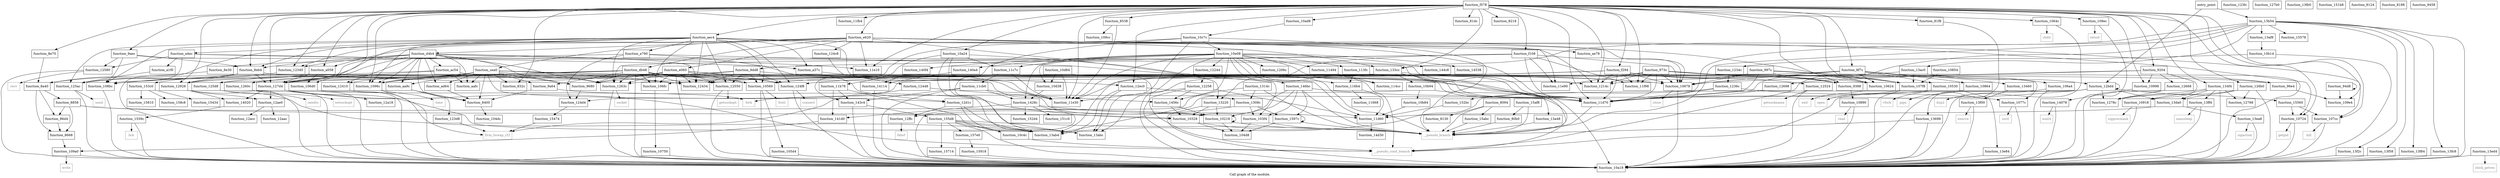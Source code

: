 digraph "Call graph of the module." {
  label="Call graph of the module.";
  node [shape=record];

  Node_function_a058 [label="{function_a058}"];
  Node_function_a1f0 [label="{function_a1f0}"];
  Node_function_a37c [label="{function_a37c}"];
  Node_function_a4ec [label="{function_a4ec}"];
  Node_function_106a4 [label="{function_106a4}"];
  Node_function_a790 [label="{function_a790}"];
  Node_function_aa9c [label="{function_aa9c}"];
  Node_function_aafc [label="{function_aafc}"];
  Node_function_ac54 [label="{function_ac54}"];
  Node_function_ad64 [label="{function_ad64}"];
  Node_function_ae78 [label="{function_ae78}"];
  Node_function_10b84 [label="{function_10b84}"];
  Node_function_aec4 [label="{function_aec4}"];
  Node_function_106d0 [label="{function_106d0}"];
  Node_function_10c7c [label="{function_10c7c}"];
  Node_function_10d38 [label="{function_10d38}"];
  Node_function_106fc [label="{function_106fc}"];
  Node_function_10b94 [label="{function_10b94}"];
  Node_function_10724 [label="{function_10724}"];
  Node_function_10c4c [label="{function_10c4c}"];
  Node_function_10750 [label="{function_10750}"];
  Node_function_10998 [label="{function_10998}"];
  Node_function_10560 [label="{function_10560}"];
  Node_function_1263c [label="{function_1263c}"];
  Node_function_10b14 [label="{function_10b14}"];
  Node_function_1077c [label="{function_1077c}"];
  Node_function_e620 [label="{function_e620}"];
  Node_function_107cc [label="{function_107cc}"];
  Node_function_cea0 [label="{function_cea0}"];
  Node_function_d4b4 [label="{function_d4b4}"];
  Node_function_105d4 [label="{function_105d4}"];
  Node_function_e060 [label="{function_e060}"];
  Node_function_107f8 [label="{function_107f8}"];
  Node_function_f108 [label="{function_f108}"];
  Node_function_10854 [label="{function_10854}"];
  Node_function_f294 [label="{function_f294}"];
  Node_function_10864 [label="{function_10864}"];
  Node_function_109a0 [label="{function_109a0}"];
  Node_function_10624 [label="{function_10624}"];
  Node_function_109cc [label="{function_109cc}"];
  Node_function_db48 [label="{function_db48}"];
  Node_function_f578 [label="{function_f578}"];
  Node_function_10218 [label="{function_10218}"];
  Node_function_10328 [label="{function_10328}"];
  Node_function_1064c [label="{function_1064c}"];
  Node_function_10890 [label="{function_10890}"];
  Node_function_108bc [label="{function_108bc}"];
  Node_function_10530 [label="{function_10530}"];
  Node_function_108ec [label="{function_108ec}"];
  Node_function_103f4 [label="{function_103f4}"];
  Node_function_109e4 [label="{function_109e4}"];
  Node_function_10678 [label="{function_10678}"];
  Node_function_10a18 [label="{function_10a18}"];
  Node_function_10ad8 [label="{function_10ad8}"];
  Node_function_10918 [label="{function_10918}"];
  Node_function_104d8 [label="{function_104d8}"];
  Node_function_1096c [label="{function_1096c}"];
  Node_function_10d84 [label="{function_10d84}"];
  Node_function_10e08 [label="{function_10e08}"];
  Node_function_113fc [label="{function_113fc}"];
  Node_function_11494 [label="{function_11494}"];
  Node_function_114cc [label="{function_114cc}"];
  Node_function_11668 [label="{function_11668}"];
  Node_function_116b4 [label="{function_116b4}"];
  Node_function_11b78 [label="{function_11b78}"];
  Node_function_11c7c [label="{function_11c7c}"];
  Node_function_11cb0 [label="{function_11cb0}"];
  Node_function_11d60 [label="{function_11d60}"];
  Node_function_11d70 [label="{function_11d70}"];
  Node_function_11e10 [label="{function_11e10}"];
  Node_function_11e30 [label="{function_11e30}"];
  Node_function_11e90 [label="{function_11e90}"];
  Node_function_11f98 [label="{function_11f98}"];
  Node_function_11fb4 [label="{function_11fb4}"];
  Node_function_1206c [label="{function_1206c}"];
  Node_function_1214c [label="{function_1214c}"];
  Node_function_12244 [label="{function_12244}"];
  Node_function_12258 [label="{function_12258}"];
  Node_function_12340 [label="{function_12340}"];
  Node_function_1234c [label="{function_1234c}"];
  Node_function_1236c [label="{function_1236c}"];
  Node_function_123d8 [label="{function_123d8}"];
  Node_function_123fc [label="{function_123fc}"];
  Node_function_12410 [label="{function_12410}"];
  Node_function_12434 [label="{function_12434}"];
  Node_function_12448 [label="{function_12448}"];
  Node_function_124c8 [label="{function_124c8}"];
  Node_function_124d4 [label="{function_124d4}"];
  Node_function_124f8 [label="{function_124f8}"];
  Node_function_12524 [label="{function_12524}"];
  Node_function_12550 [label="{function_12550}"];
  Node_function_12580 [label="{function_12580}"];
  Node_function_125ac [label="{function_125ac}"];
  Node_function_125d8 [label="{function_125d8}"];
  Node_function_1260c [label="{function_1260c}"];
  Node_function_12668 [label="{function_12668}"];
  Node_function_12698 [label="{function_12698}"];
  Node_function_126b0 [label="{function_126b0}"];
  Node_function_12768 [label="{function_12768}"];
  Node_function_1278c [label="{function_1278c}"];
  Node_function_127b0 [label="{function_127b0}"];
  Node_function_127d4 [label="{function_127d4}"];
  Node_function_12928 [label="{function_12928}"];
  Node_function_12a18 [label="{function_12a18}"];
  Node_function_12aac [label="{function_12aac}"];
  Node_function_12acc [label="{function_12acc}"];
  Node_function_12ae0 [label="{function_12ae0}"];
  Node_function_12bd4 [label="{function_12bd4}"];
  Node_function_12d1c [label="{function_12d1c}"];
  Node_function_12ec0 [label="{function_12ec0}"];
  Node_function_12ffc [label="{function_12ffc}"];
  Node_function_1308c [label="{function_1308c}"];
  Node_function_1314c [label="{function_1314c}"];
  Node_function_13220 [label="{function_13220}"];
  Node_function_133cc [label="{function_133cc}"];
  Node_function_13460 [label="{function_13460}"];
  Node_function_134f4 [label="{function_134f4}"];
  Node_function_13698 [label="{function_13698}"];
  Node_function_13a48 [label="{function_13a48}"];
  Node_function_13ab4 [label="{function_13ab4}"];
  Node_function_13abc [label="{function_13abc}"];
  Node_function_13ac0 [label="{function_13ac0}"];
  Node_function_13af8 [label="{function_13af8}"];
  Node_function_13b54 [label="{function_13b54}"];
  Node_function_13da0 [label="{function_13da0}"];
  Node_function_13e84 [label="{function_13e84}"];
  Node_function_13ea8 [label="{function_13ea8}"];
  Node_function_13ed4 [label="{function_13ed4}"];
  Node_function_13f00 [label="{function_13f00}"];
  Node_function_13f2c [label="{function_13f2c}"];
  Node_function_13f58 [label="{function_13f58}"];
  Node_function_13f84 [label="{function_13f84}"];
  Node_function_13fb0 [label="{function_13fb0}"];
  Node_function_13fc8 [label="{function_13fc8}"];
  Node_function_13ff4 [label="{function_13ff4}"];
  Node_function_14020 [label="{function_14020}"];
  Node_function_14078 [label="{function_14078}"];
  Node_function_140a4 [label="{function_140a4}"];
  Node_function_140f4 [label="{function_140f4}"];
  Node_function_14114 [label="{function_14114}"];
  Node_function_141d0 [label="{function_141d0}"];
  Node_function_1428c [label="{function_1428c}"];
  Node_function_143c4 [label="{function_143c4}"];
  Node_function_144c8 [label="{function_144c8}"];
  Node_function_14538 [label="{function_14538}"];
  Node_function_1456c [label="{function_1456c}"];
  Node_function_146bc [label="{function_146bc}"];
  Node_function_14d30 [label="{function_14d30}"];
  Node_function_151b8 [label="{function_151b8}"];
  Node_function_151c0 [label="{function_151c0}"];
  Node_function_152bc [label="{function_152bc}"];
  Node_function_152d4 [label="{function_152d4}"];
  Node_function_153c0 [label="{function_153c0}"];
  Node_function_15434 [label="{function_15434}"];
  Node_function_15474 [label="{function_15474}"];
  Node_function_15560 [label="{function_15560}"];
  Node_function_15578 [label="{function_15578}"];
  Node_function_1559c [label="{function_1559c}"];
  Node_function_155d8 [label="{function_155d8}"];
  Node_function_15714 [label="{function_15714}"];
  Node_function_157e0 [label="{function_157e0}"];
  Node_function_15810 [label="{function_15810}"];
  Node_function_158c8 [label="{function_158c8}"];
  Node_function_15918 [label="{function_15918}"];
  Node_function_1597c [label="{function_1597c}"];
  Node_function_15abc [label="{function_15abc}"];
  Node_function_15af8 [label="{function_15af8}"];
  Node_vfork [color="gray50", fontcolor="gray50", label="{vfork}"];
  Node_fork [color="gray50", fontcolor="gray50", label="{fork}"];
  Node_fcntl [color="gray50", fontcolor="gray50", label="{fcntl}"];
  Node_exit [color="gray50", fontcolor="gray50", label="{exit}"];
  Node_chdir [color="gray50", fontcolor="gray50", label="{chdir}"];
  Node_close [color="gray50", fontcolor="gray50", label="{close}"];
  Node_dup2 [color="gray50", fontcolor="gray50", label="{dup2}"];
  Node_getpid [color="gray50", fontcolor="gray50", label="{getpid}"];
  Node_ioctl [color="gray50", fontcolor="gray50", label="{ioctl}"];
  Node_kill [color="gray50", fontcolor="gray50", label="{kill}"];
  Node_open [color="gray50", fontcolor="gray50", label="{open}"];
  Node_pipe [color="gray50", fontcolor="gray50", label="{pipe}"];
  Node_read [color="gray50", fontcolor="gray50", label="{read}"];
  Node_setsid [color="gray50", fontcolor="gray50", label="{setsid}"];
  Node_sigprocmask [color="gray50", fontcolor="gray50", label="{sigprocmask}"];
  Node_time [color="gray50", fontcolor="gray50", label="{time}"];
  Node_write [color="gray50", fontcolor="gray50", label="{write}"];
  Node_connect [color="gray50", fontcolor="gray50", label="{connect}"];
  Node_getsockname [color="gray50", fontcolor="gray50", label="{getsockname}"];
  Node_getsockopt [color="gray50", fontcolor="gray50", label="{getsockopt}"];
  Node_recv [color="gray50", fontcolor="gray50", label="{recv}"];
  Node_send [color="gray50", fontcolor="gray50", label="{send}"];
  Node_sendto [color="gray50", fontcolor="gray50", label="{sendto}"];
  Node_setsockopt [color="gray50", fontcolor="gray50", label="{setsockopt}"];
  Node_socket [color="gray50", fontcolor="gray50", label="{socket}"];
  Node_sigaction [color="gray50", fontcolor="gray50", label="{sigaction}"];
  Node_clock_getres [color="gray50", fontcolor="gray50", label="{clock_getres}"];
  Node_execve [color="gray50", fontcolor="gray50", label="{execve}"];
  Node_nanosleep [color="gray50", fontcolor="gray50", label="{nanosleep}"];
  Node_wait4 [color="gray50", fontcolor="gray50", label="{wait4}"];
  Node_brk [color="gray50", fontcolor="gray50", label="{brk}"];
  Node_llvm_bswap_i32 [color="gray50", fontcolor="gray50", label="{llvm_bswap_i32}"];
  Node_fabsf [color="gray50", fontcolor="gray50", label="{fabsf}"];
  Node_function_104dc [label="{function_104dc}"];
  Node___pseudo_branch [color="gray50", fontcolor="gray50", label="{__pseudo_branch}"];
  Node___pseudo_cond_branch [color="gray50", fontcolor="gray50", label="{__pseudo_cond_branch}"];
  Node_function_8094 [label="{function_8094}"];
  Node_function_80b0 [label="{function_80b0}"];
  Node_function_8124 [label="{function_8124}"];
  Node_function_8130 [label="{function_8130}"];
  Node_function_8188 [label="{function_8188}"];
  Node_entry_point [label="{entry_point}"];
  Node_function_81dc [label="{function_81dc}"];
  Node_function_81f8 [label="{function_81f8}"];
  Node_function_8218 [label="{function_8218}"];
  Node_function_832c [label="{function_832c}"];
  Node_function_8400 [label="{function_8400}"];
  Node_function_8538 [label="{function_8538}"];
  Node_function_8668 [label="{function_8668}"];
  Node_function_86d4 [label="{function_86d4}"];
  Node_function_8858 [label="{function_8858}"];
  Node_function_10a24 [label="{function_10a24}"];
  Node_function_8a40 [label="{function_8a40}"];
  Node_function_8e30 [label="{function_8e30}"];
  Node_function_8e70 [label="{function_8e70}"];
  Node_function_8eb4 [label="{function_8eb4}"];
  Node_function_8f7c [label="{function_8f7c}"];
  Node_function_9204 [label="{function_9204}"];
  Node_function_9388 [label="{function_9388}"];
  Node_function_9458 [label="{function_9458}"];
  Node_function_94d8 [label="{function_94d8}"];
  Node_function_9680 [label="{function_9680}"];
  Node_function_96e4 [label="{function_96e4}"];
  Node_function_973c [label="{function_973c}"];
  Node_function_997c [label="{function_997c}"];
  Node_function_9a64 [label="{function_9a64}"];
  Node_function_9aec [label="{function_9aec}"];
  Node_function_9dd8 [label="{function_9dd8}"];
  Node_function_a058 -> Node_function_106d0;
  Node_function_a058 -> Node_function_127d4;
  Node_function_a058 -> Node_function_12928;
  Node_function_a1f0 -> Node_function_125ac;
  Node_function_a37c -> Node_function_11e30;
  Node_function_a4ec -> Node_function_a1f0;
  Node_function_a4ec -> Node_function_a37c;
  Node_function_a4ec -> Node_function_108bc;
  Node_function_a4ec -> Node_function_1214c;
  Node_function_a4ec -> Node_function_12580;
  Node_function_106a4 -> Node_function_10a18;
  Node_function_106a4 -> Node_dup2;
  Node_function_a790 -> Node_function_103f4;
  Node_function_a790 -> Node_function_124d4;
  Node_function_a790 -> Node_function_12d1c;
  Node_function_a790 -> Node_function_8e30;
  Node_function_aa9c -> Node_function_123d8;
  Node_function_aa9c -> Node_function_8400;
  Node_function_ac54 -> Node_function_aafc;
  Node_function_ac54 -> Node_function_11d60;
  Node_function_ac54 -> Node_function_12434;
  Node_function_ac54 -> Node_function_127d4;
  Node_function_ac54 -> Node_function_12928;
  Node_function_ad64 -> Node_function_8400;
  Node_function_ae78 -> Node_function_10678;
  Node_function_10b84 -> Node_function_11d60;
  Node_function_aec4 -> Node_function_a37c;
  Node_function_aec4 -> Node_function_a4ec;
  Node_function_aec4 -> Node_function_a790;
  Node_function_aec4 -> Node_function_ae78;
  Node_function_aec4 -> Node_function_106fc;
  Node_function_aec4 -> Node_function_10560;
  Node_function_aec4 -> Node_function_1263c;
  Node_function_aec4 -> Node_function_108bc;
  Node_function_aec4 -> Node_function_10a18;
  Node_function_aec4 -> Node_function_1096c;
  Node_function_aec4 -> Node_function_11d70;
  Node_function_aec4 -> Node_function_11e30;
  Node_function_aec4 -> Node_function_1214c;
  Node_function_aec4 -> Node_function_12434;
  Node_function_aec4 -> Node_function_124f8;
  Node_function_aec4 -> Node_function_12550;
  Node_function_aec4 -> Node_function_125ac;
  Node_function_aec4 -> Node_function_127d4;
  Node_function_106d0 -> Node_function_10a18;
  Node_function_106d0 -> Node_fork;
  Node_function_10c7c -> Node_function_10e08;
  Node_function_10c7c -> Node_function_13ab4;
  Node_function_10c7c -> Node_function_13abc;
  Node_function_10c7c -> Node_function_143c4;
  Node_function_10c7c -> Node___pseudo_branch;
  Node_function_10d38 -> Node_function_1428c;
  Node_function_106fc -> Node_function_10750;
  Node_function_10b94 -> Node_function_10b84;
  Node_function_10b94 -> Node_function_13ab4;
  Node_function_10b94 -> Node___pseudo_cond_branch;
  Node_function_10724 -> Node_function_10a18;
  Node_function_10724 -> Node_getpid;
  Node_function_10c4c -> Node___pseudo_cond_branch;
  Node_function_10750 -> Node_function_10a18;
  Node_function_10998 -> Node_function_14078;
  Node_function_10560 -> Node_function_105d4;
  Node_function_10560 -> Node_function_10a18;
  Node_function_10560 -> Node_fcntl;
  Node_function_1263c -> Node_function_10a18;
  Node_function_1263c -> Node_socket;
  Node_function_10b14 -> Node_function_10a18;
  Node_function_10b14 -> Node_function_1234c;
  Node_function_1077c -> Node_function_10a18;
  Node_function_1077c -> Node_ioctl;
  Node_function_e620 -> Node_function_a058;
  Node_function_e620 -> Node_function_10724;
  Node_function_e620 -> Node_function_107cc;
  Node_function_e620 -> Node_function_cea0;
  Node_function_e620 -> Node_function_d4b4;
  Node_function_e620 -> Node_function_e060;
  Node_function_e620 -> Node_function_10624;
  Node_function_e620 -> Node_function_db48;
  Node_function_e620 -> Node_function_10678;
  Node_function_e620 -> Node_function_11e10;
  Node_function_e620 -> Node_function_11e90;
  Node_function_e620 -> Node_function_12340;
  Node_function_e620 -> Node_function_124c8;
  Node_function_e620 -> Node_function_13220;
  Node_function_e620 -> Node_function_133cc;
  Node_function_e620 -> Node_function_8eb4;
  Node_function_107cc -> Node_function_10a18;
  Node_function_107cc -> Node_kill;
  Node_function_cea0 -> Node_function_aa9c;
  Node_function_cea0 -> Node_function_aafc;
  Node_function_cea0 -> Node_function_ad64;
  Node_function_cea0 -> Node_function_1263c;
  Node_function_cea0 -> Node_function_1096c;
  Node_function_cea0 -> Node_function_11d70;
  Node_function_cea0 -> Node_function_12410;
  Node_function_cea0 -> Node_function_12434;
  Node_function_cea0 -> Node_function_125d8;
  Node_function_cea0 -> Node_function_1260c;
  Node_function_cea0 -> Node_function_127d4;
  Node_function_cea0 -> Node_function_12d1c;
  Node_function_cea0 -> Node_function_12ec0;
  Node_function_cea0 -> Node_function_832c;
  Node_function_cea0 -> Node_function_8400;
  Node_function_cea0 -> Node_function_9680;
  Node_function_cea0 -> Node_function_9a64;
  Node_function_d4b4 -> Node_function_aa9c;
  Node_function_d4b4 -> Node_function_aafc;
  Node_function_d4b4 -> Node_function_ac54;
  Node_function_d4b4 -> Node_function_ad64;
  Node_function_d4b4 -> Node_function_1263c;
  Node_function_d4b4 -> Node_function_1096c;
  Node_function_d4b4 -> Node_function_11e10;
  Node_function_d4b4 -> Node_function_12340;
  Node_function_d4b4 -> Node_function_12410;
  Node_function_d4b4 -> Node_function_12434;
  Node_function_d4b4 -> Node_function_125d8;
  Node_function_d4b4 -> Node_function_1260c;
  Node_function_d4b4 -> Node_function_8400;
  Node_function_d4b4 -> Node_function_8eb4;
  Node_function_d4b4 -> Node_function_9680;
  Node_function_105d4 -> Node_function_10a18;
  Node_function_e060 -> Node_function_106fc;
  Node_function_e060 -> Node_function_10560;
  Node_function_e060 -> Node_function_1263c;
  Node_function_e060 -> Node_function_108bc;
  Node_function_e060 -> Node_function_10678;
  Node_function_e060 -> Node_function_10a18;
  Node_function_e060 -> Node_function_1096c;
  Node_function_e060 -> Node_function_11d70;
  Node_function_e060 -> Node_function_12434;
  Node_function_e060 -> Node_function_124f8;
  Node_function_e060 -> Node_function_12550;
  Node_function_e060 -> Node_function_127d4;
  Node_function_e060 -> Node_function_9680;
  Node_function_107f8 -> Node_function_10a18;
  Node_function_107f8 -> Node_open;
  Node_function_f108 -> Node_function_1263c;
  Node_function_f108 -> Node_function_10678;
  Node_function_f108 -> Node_function_11d70;
  Node_function_f108 -> Node_function_11e90;
  Node_function_f108 -> Node_function_11f98;
  Node_function_f108 -> Node_function_13220;
  Node_function_f108 -> Node_function_9dd8;
  Node_function_10854 -> Node_function_107f8;
  Node_function_f294 -> Node_function_1263c;
  Node_function_f294 -> Node_function_1077c;
  Node_function_f294 -> Node_function_107f8;
  Node_function_f294 -> Node_function_10678;
  Node_function_f294 -> Node_function_11d70;
  Node_function_f294 -> Node_function_11f98;
  Node_function_f294 -> Node_function_1214c;
  Node_function_f294 -> Node_function_12434;
  Node_function_f294 -> Node_function_124d4;
  Node_function_f294 -> Node_function_124f8;
  Node_function_f294 -> Node_function_12524;
  Node_function_f294 -> Node_function_9388;
  Node_function_10864 -> Node_function_10a18;
  Node_function_10864 -> Node_pipe;
  Node_function_109a0 -> Node_function_10a18;
  Node_function_109a0 -> Node_write;
  Node_function_10624 -> Node_exit;
  Node_function_db48 -> Node_function_106fc;
  Node_function_db48 -> Node_function_10560;
  Node_function_db48 -> Node_function_1263c;
  Node_function_db48 -> Node_function_108bc;
  Node_function_db48 -> Node_function_10678;
  Node_function_db48 -> Node_function_10a18;
  Node_function_db48 -> Node_function_1096c;
  Node_function_db48 -> Node_function_11d70;
  Node_function_db48 -> Node_function_12434;
  Node_function_db48 -> Node_function_124f8;
  Node_function_db48 -> Node_function_12550;
  Node_function_db48 -> Node_function_125ac;
  Node_function_db48 -> Node_function_127d4;
  Node_function_db48 -> Node_function_9680;
  Node_function_db48 -> Node_function_9a64;
  Node_function_f578 -> Node_function_a058;
  Node_function_f578 -> Node_function_aec4;
  Node_function_f578 -> Node_function_106d0;
  Node_function_f578 -> Node_function_10724;
  Node_function_f578 -> Node_function_10998;
  Node_function_f578 -> Node_function_e620;
  Node_function_f578 -> Node_function_107cc;
  Node_function_f578 -> Node_function_f108;
  Node_function_f578 -> Node_function_f294;
  Node_function_f578 -> Node_function_10624;
  Node_function_f578 -> Node_function_1064c;
  Node_function_f578 -> Node_function_108ec;
  Node_function_f578 -> Node_function_109e4;
  Node_function_f578 -> Node_function_10ad8;
  Node_function_f578 -> Node_function_1096c;
  Node_function_f578 -> Node_function_11d70;
  Node_function_f578 -> Node_function_11e10;
  Node_function_f578 -> Node_function_11e30;
  Node_function_f578 -> Node_function_11f98;
  Node_function_f578 -> Node_function_11fb4;
  Node_function_f578 -> Node_function_1214c;
  Node_function_f578 -> Node_function_12340;
  Node_function_f578 -> Node_function_126b0;
  Node_function_f578 -> Node_function_127d4;
  Node_function_f578 -> Node_function_12928;
  Node_function_f578 -> Node_function_12ec0;
  Node_function_f578 -> Node_function_133cc;
  Node_function_f578 -> Node_function_134f4;
  Node_function_f578 -> Node_function_81dc;
  Node_function_f578 -> Node_function_81f8;
  Node_function_f578 -> Node_function_8218;
  Node_function_f578 -> Node_function_832c;
  Node_function_f578 -> Node_function_8538;
  Node_function_f578 -> Node_function_10a24;
  Node_function_f578 -> Node_function_8e70;
  Node_function_f578 -> Node_function_8eb4;
  Node_function_f578 -> Node_function_8f7c;
  Node_function_f578 -> Node_function_9204;
  Node_function_f578 -> Node_function_9388;
  Node_function_f578 -> Node_function_9aec;
  Node_function_10218 -> Node_function_10218;
  Node_function_10218 -> Node_function_104d8;
  Node_function_10218 -> Node___pseudo_branch;
  Node_function_10328 -> Node_function_104d8;
  Node_function_10328 -> Node___pseudo_branch;
  Node_function_1064c -> Node_function_10a18;
  Node_function_1064c -> Node_chdir;
  Node_function_10890 -> Node_function_10a18;
  Node_function_10890 -> Node_read;
  Node_function_108bc -> Node_function_10a18;
  Node_function_10530 -> Node_function_13e84;
  Node_function_10530 -> Node_vfork;
  Node_function_10530 -> Node_fork;
  Node_function_108ec -> Node_function_10a18;
  Node_function_108ec -> Node_setsid;
  Node_function_103f4 -> Node_function_104d8;
  Node_function_103f4 -> Node___pseudo_branch;
  Node_function_10678 -> Node_function_10a18;
  Node_function_10678 -> Node_close;
  Node_function_10ad8 -> Node_function_10c7c;
  Node_function_10918 -> Node_function_10a18;
  Node_function_10918 -> Node_sigprocmask;
  Node_function_1096c -> Node_function_10a18;
  Node_function_1096c -> Node_time;
  Node_function_10d84 -> Node_function_10d38;
  Node_function_10d84 -> Node_function_11e30;
  Node_function_10d84 -> Node___pseudo_cond_branch;
  Node_function_10e08 -> Node_function_10d38;
  Node_function_10e08 -> Node_function_10a18;
  Node_function_10e08 -> Node_function_113fc;
  Node_function_10e08 -> Node_function_11494;
  Node_function_10e08 -> Node_function_114cc;
  Node_function_10e08 -> Node_function_116b4;
  Node_function_10e08 -> Node_function_11c7c;
  Node_function_10e08 -> Node_function_11e30;
  Node_function_10e08 -> Node_function_1206c;
  Node_function_10e08 -> Node_function_12244;
  Node_function_10e08 -> Node_function_140a4;
  Node_function_10e08 -> Node_function_140f4;
  Node_function_10e08 -> Node_function_1428c;
  Node_function_10e08 -> Node_function_144c8;
  Node_function_10e08 -> Node_function_14538;
  Node_function_10e08 -> Node_function_1456c;
  Node_function_10e08 -> Node_function_146bc;
  Node_function_10e08 -> Node___pseudo_cond_branch;
  Node_function_113fc -> Node_function_116b4;
  Node_function_113fc -> Node_function_11d70;
  Node_function_11494 -> Node_function_114cc;
  Node_function_116b4 -> Node_function_11668;
  Node_function_116b4 -> Node_function_11d60;
  Node_function_11b78 -> Node_function_10c4c;
  Node_function_11b78 -> Node_function_141d0;
  Node_function_11b78 -> Node_function_143c4;
  Node_function_11c7c -> Node_function_11cb0;
  Node_function_11c7c -> Node_function_11e30;
  Node_function_11cb0 -> Node_function_10218;
  Node_function_11cb0 -> Node_function_10a18;
  Node_function_11cb0 -> Node_function_1428c;
  Node_function_11cb0 -> Node_function_143c4;
  Node_function_11d60 -> Node_function_14d30;
  Node_function_11d70 -> Node___pseudo_branch;
  Node_function_12244 -> Node_function_12258;
  Node_function_12258 -> Node_function_10a18;
  Node_function_12258 -> Node_function_11d60;
  Node_function_12258 -> Node_function_11e30;
  Node_function_12258 -> Node_function_1456c;
  Node_function_12340 -> Node_function_153c0;
  Node_function_1234c -> Node_function_1236c;
  Node_function_1236c -> Node_function_1077c;
  Node_function_1236c -> Node_function_11d70;
  Node_function_1236c -> Node_function_152bc;
  Node_function_123d8 -> Node_llvm_bswap_i32;
  Node_function_12410 -> Node_llvm_bswap_i32;
  Node_function_12448 -> Node_function_1456c;
  Node_function_12448 -> Node_llvm_bswap_i32;
  Node_function_124c8 -> Node_function_12448;
  Node_function_124d4 -> Node_function_15474;
  Node_function_124f8 -> Node_function_10a18;
  Node_function_124f8 -> Node_connect;
  Node_function_12524 -> Node_function_10a18;
  Node_function_12524 -> Node_getsockname;
  Node_function_12550 -> Node_function_10a18;
  Node_function_12550 -> Node_getsockopt;
  Node_function_12580 -> Node_function_10a18;
  Node_function_12580 -> Node_recv;
  Node_function_125ac -> Node_function_10a18;
  Node_function_125ac -> Node_send;
  Node_function_125d8 -> Node_function_10a18;
  Node_function_125d8 -> Node_sendto;
  Node_function_1260c -> Node_function_10a18;
  Node_function_1260c -> Node_setsockopt;
  Node_function_12668 -> Node_function_10a18;
  Node_function_12668 -> Node_function_1278c;
  Node_function_12698 -> Node_function_11d70;
  Node_function_126b0 -> Node_function_10a18;
  Node_function_126b0 -> Node_function_12768;
  Node_function_126b0 -> Node_function_1278c;
  Node_function_126b0 -> Node_function_13da0;
  Node_function_127d4 -> Node_function_10a18;
  Node_function_127d4 -> Node_function_12a18;
  Node_function_127d4 -> Node_function_12ae0;
  Node_function_127d4 -> Node_function_13ab4;
  Node_function_127d4 -> Node_function_14020;
  Node_function_127d4 -> Node___pseudo_cond_branch;
  Node_function_12928 -> Node_function_12ae0;
  Node_function_12928 -> Node_function_13ab4;
  Node_function_12928 -> Node_function_14020;
  Node_function_12ae0 -> Node_function_12aac;
  Node_function_12ae0 -> Node_function_12acc;
  Node_function_12bd4 -> Node_function_11d70;
  Node_function_12bd4 -> Node_function_1278c;
  Node_function_12bd4 -> Node_function_12bd4;
  Node_function_12bd4 -> Node_function_13ab4;
  Node_function_12bd4 -> Node_function_13da0;
  Node_function_12bd4 -> Node_function_15560;
  Node_function_12bd4 -> Node___pseudo_cond_branch;
  Node_function_12d1c -> Node_function_12ffc;
  Node_function_12d1c -> Node_function_13ab4;
  Node_function_12d1c -> Node_function_13abc;
  Node_function_12ec0 -> Node_function_1308c;
  Node_function_12ec0 -> Node_function_13ab4;
  Node_function_12ec0 -> Node_function_13abc;
  Node_function_12ffc -> Node_fabsf;
  Node_function_1308c -> Node_function_103f4;
  Node_function_1308c -> Node_function_12ffc;
  Node_function_1308c -> Node_function_1597c;
  Node_function_1314c -> Node_function_10a18;
  Node_function_1314c -> Node_function_1308c;
  Node_function_1314c -> Node___pseudo_branch;
  Node_function_13220 -> Node_function_10218;
  Node_function_13220 -> Node_function_10328;
  Node_function_13220 -> Node_function_10a18;
  Node_function_133cc -> Node_function_10b94;
  Node_function_133cc -> Node_function_10624;
  Node_function_133cc -> Node_function_13a48;
  Node_function_133cc -> Node_function_13ab4;
  Node_function_133cc -> Node_function_13abc;
  Node_function_133cc -> Node___pseudo_branch;
  Node_function_13460 -> Node_function_13f00;
  Node_function_134f4 -> Node_function_10a18;
  Node_function_134f4 -> Node_function_10918;
  Node_function_134f4 -> Node_function_12768;
  Node_function_134f4 -> Node_function_1278c;
  Node_function_134f4 -> Node_function_13da0;
  Node_function_134f4 -> Node_function_13ff4;
  Node_function_13698 -> Node_function_10a18;
  Node_function_13698 -> Node___pseudo_branch;
  Node_function_13a48 -> Node___pseudo_branch;
  Node_function_13ac0 -> Node_function_10560;
  Node_function_13ac0 -> Node_function_107f8;
  Node_function_13ac0 -> Node_function_12bd4;
  Node_function_13af8 -> Node_function_10b14;
  Node_function_13b54 -> Node_function_10a18;
  Node_function_13b54 -> Node_function_11d70;
  Node_function_13b54 -> Node_function_133cc;
  Node_function_13b54 -> Node_function_13ac0;
  Node_function_13b54 -> Node_function_13af8;
  Node_function_13b54 -> Node_function_13f2c;
  Node_function_13b54 -> Node_function_13f58;
  Node_function_13b54 -> Node_function_13f84;
  Node_function_13b54 -> Node_function_13fc8;
  Node_function_13b54 -> Node_function_15578;
  Node_function_13b54 -> Node___pseudo_branch;
  Node_function_13b54 -> Node___pseudo_cond_branch;
  Node_function_13da0 -> Node_function_11d60;
  Node_function_13da0 -> Node_function_13ea8;
  Node_function_13e84 -> Node_function_10a18;
  Node_function_13ea8 -> Node_function_10a18;
  Node_function_13ea8 -> Node_sigaction;
  Node_function_13ed4 -> Node_function_10a18;
  Node_function_13ed4 -> Node_clock_getres;
  Node_function_13f00 -> Node_function_10a18;
  Node_function_13f00 -> Node_execve;
  Node_function_13f2c -> Node_function_10a18;
  Node_function_13f58 -> Node_function_10a18;
  Node_function_13f84 -> Node_function_10a18;
  Node_function_13fc8 -> Node_function_10a18;
  Node_function_13ff4 -> Node_function_10a18;
  Node_function_13ff4 -> Node_nanosleep;
  Node_function_14020 -> Node_function_1559c;
  Node_function_14078 -> Node_function_10a18;
  Node_function_14078 -> Node_wait4;
  Node_function_140a4 -> Node_function_14114;
  Node_function_140f4 -> Node_function_14114;
  Node_function_14114 -> Node_function_10a18;
  Node_function_141d0 -> Node_function_109a0;
  Node_function_1428c -> Node_function_10c4c;
  Node_function_1428c -> Node_function_11d60;
  Node_function_1428c -> Node_function_141d0;
  Node_function_1428c -> Node_function_151c0;
  Node_function_1428c -> Node_function_152d4;
  Node_function_143c4 -> Node_function_10a18;
  Node_function_143c4 -> Node_function_155d8;
  Node_function_1456c -> Node_function_10218;
  Node_function_1456c -> Node_function_10328;
  Node_function_146bc -> Node_function_10218;
  Node_function_146bc -> Node_function_10328;
  Node_function_146bc -> Node_function_103f4;
  Node_function_146bc -> Node_function_11d70;
  Node_function_146bc -> Node_function_1597c;
  Node_function_146bc -> Node___pseudo_branch;
  Node_function_152bc -> Node_function_11d60;
  Node_function_153c0 -> Node_function_15434;
  Node_function_153c0 -> Node_function_15810;
  Node_function_153c0 -> Node_function_158c8;
  Node_function_15474 -> Node_llvm_bswap_i32;
  Node_function_15560 -> Node_function_10724;
  Node_function_15560 -> Node_function_107cc;
  Node_function_1559c -> Node_function_10a18;
  Node_function_1559c -> Node_brk;
  Node_function_155d8 -> Node_function_10c4c;
  Node_function_155d8 -> Node_function_10a18;
  Node_function_155d8 -> Node_function_13ab4;
  Node_function_155d8 -> Node_function_13abc;
  Node_function_155d8 -> Node_function_15714;
  Node_function_155d8 -> Node_function_157e0;
  Node_function_155d8 -> Node___pseudo_branch;
  Node_function_15714 -> Node_function_10a18;
  Node_function_157e0 -> Node_function_15918;
  Node_function_15918 -> Node_function_10a18;
  Node_function_1597c -> Node_function_104d8;
  Node_function_1597c -> Node_function_1597c;
  Node_function_1597c -> Node___pseudo_branch;
  Node_function_15abc -> Node___pseudo_branch;
  Node_function_15af8 -> Node___pseudo_branch;
  Node_function_15af8 -> Node_function_80b0;
  Node_function_8094 -> Node_function_15abc;
  Node_function_8094 -> Node___pseudo_branch;
  Node_function_8094 -> Node_function_8130;
  Node_function_80b0 -> Node___pseudo_branch;
  Node_entry_point -> Node_function_12bd4;
  Node_entry_point -> Node_function_13b54;
  Node_function_81f8 -> Node_function_13698;
  Node_function_8400 -> Node_function_104dc;
  Node_function_8538 -> Node_function_109cc;
  Node_function_8538 -> Node_function_11e30;
  Node_function_8668 -> Node_function_109a0;
  Node_function_86d4 -> Node_function_8668;
  Node_function_8858 -> Node_function_10218;
  Node_function_8858 -> Node_function_10328;
  Node_function_8858 -> Node_function_8668;
  Node_function_8858 -> Node_function_86d4;
  Node_function_10a24 -> Node_function_11b78;
  Node_function_10a24 -> Node_function_11c7c;
  Node_function_10a24 -> Node_function_13ab4;
  Node_function_10a24 -> Node_function_13abc;
  Node_function_10a24 -> Node___pseudo_branch;
  Node_function_8a40 -> Node_function_8668;
  Node_function_8a40 -> Node_function_86d4;
  Node_function_8a40 -> Node_function_8858;
  Node_function_8e30 -> Node_function_8a40;
  Node_function_8e70 -> Node_function_8a40;
  Node_function_8eb4 -> Node_function_11d70;
  Node_function_8eb4 -> Node_function_11e30;
  Node_function_8eb4 -> Node_function_125ac;
  Node_function_8eb4 -> Node_function_127d4;
  Node_function_8eb4 -> Node_function_12928;
  Node_function_8eb4 -> Node_function_8a40;
  Node_function_8f7c -> Node_function_106a4;
  Node_function_8f7c -> Node_function_106fc;
  Node_function_8f7c -> Node_function_10864;
  Node_function_8f7c -> Node_function_10624;
  Node_function_8f7c -> Node_function_10530;
  Node_function_8f7c -> Node_function_10678;
  Node_function_8f7c -> Node_function_11d70;
  Node_function_8f7c -> Node_function_127d4;
  Node_function_8f7c -> Node_function_13460;
  Node_function_9204 -> Node_function_10998;
  Node_function_9204 -> Node_function_10678;
  Node_function_9204 -> Node_function_10a18;
  Node_function_9204 -> Node_function_10918;
  Node_function_9204 -> Node_function_12668;
  Node_function_9204 -> Node_function_12698;
  Node_function_9388 -> Node_function_10890;
  Node_function_94d8 -> Node_function_109e4;
  Node_function_94d8 -> Node_function_94d8;
  Node_function_9680 -> Node_function_124d4;
  Node_function_96e4 -> Node_function_109e4;
  Node_function_973c -> Node_function_107f8;
  Node_function_973c -> Node_function_10678;
  Node_function_973c -> Node_function_11d70;
  Node_function_973c -> Node_function_11e30;
  Node_function_973c -> Node_function_11e90;
  Node_function_973c -> Node_function_11f98;
  Node_function_973c -> Node_function_1214c;
  Node_function_973c -> Node_function_9388;
  Node_function_973c -> Node_function_96e4;
  Node_function_997c -> Node_function_107f8;
  Node_function_997c -> Node_function_10678;
  Node_function_997c -> Node_function_11d70;
  Node_function_997c -> Node_function_1214c;
  Node_function_997c -> Node_function_9388;
  Node_function_997c -> Node_function_96e4;
  Node_function_9a64 -> Node_function_10328;
  Node_function_9a64 -> Node_function_8400;
  Node_function_9aec -> Node_function_108bc;
  Node_function_9aec -> Node_function_11d70;
  Node_function_9aec -> Node_function_12580;
  Node_function_9aec -> Node_function_8eb4;
  Node_function_9dd8 -> Node_function_10560;
  Node_function_9dd8 -> Node_function_108bc;
  Node_function_9dd8 -> Node_function_10a18;
  Node_function_9dd8 -> Node_function_12434;
  Node_function_9dd8 -> Node_function_124f8;
  Node_function_9dd8 -> Node_function_12550;
  Node_function_9dd8 -> Node_function_9680;
}

